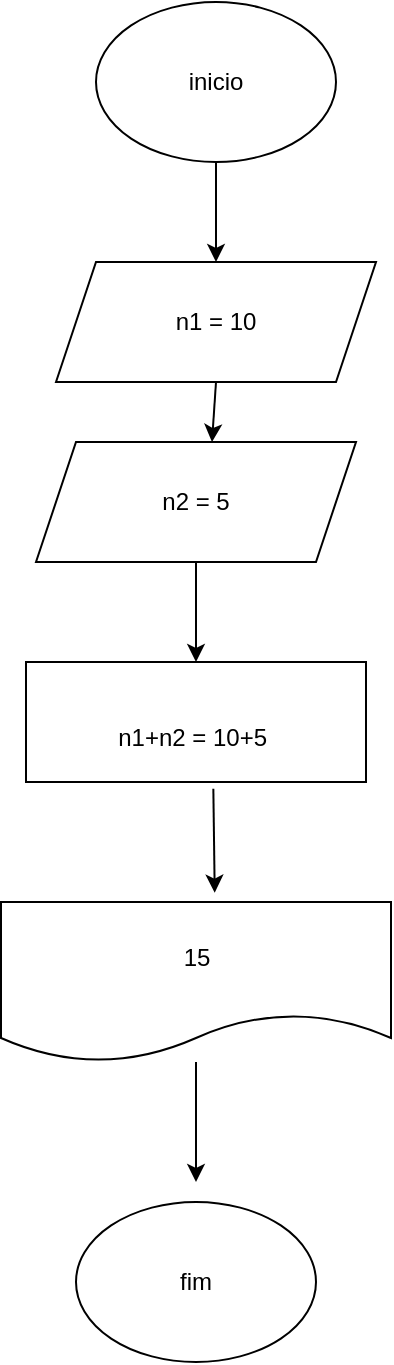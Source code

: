 <mxfile version="17.2.4" type="github">
  <diagram id="4pSrcQGrNbFscnBN9wkS" name="Page-1">
    <mxGraphModel dx="782" dy="468" grid="1" gridSize="10" guides="1" tooltips="1" connect="1" arrows="1" fold="1" page="1" pageScale="1" pageWidth="827" pageHeight="1169" math="0" shadow="0">
      <root>
        <mxCell id="0" />
        <mxCell id="1" parent="0" />
        <mxCell id="iV2o82dDPxmSXg62BO_7-1" value="inicio" style="ellipse;whiteSpace=wrap;html=1;" vertex="1" parent="1">
          <mxGeometry x="330" y="50" width="120" height="80" as="geometry" />
        </mxCell>
        <mxCell id="iV2o82dDPxmSXg62BO_7-2" value="n1 = 10" style="shape=parallelogram;perimeter=parallelogramPerimeter;whiteSpace=wrap;html=1;fixedSize=1;" vertex="1" parent="1">
          <mxGeometry x="310" y="180" width="160" height="60" as="geometry" />
        </mxCell>
        <mxCell id="iV2o82dDPxmSXg62BO_7-3" value="n2 = 5" style="shape=parallelogram;perimeter=parallelogramPerimeter;whiteSpace=wrap;html=1;fixedSize=1;" vertex="1" parent="1">
          <mxGeometry x="300" y="270" width="160" height="60" as="geometry" />
        </mxCell>
        <mxCell id="iV2o82dDPxmSXg62BO_7-4" value="&lt;br&gt;n1+n2 = 10+5&amp;nbsp;" style="rounded=0;whiteSpace=wrap;html=1;" vertex="1" parent="1">
          <mxGeometry x="295" y="380" width="170" height="60" as="geometry" />
        </mxCell>
        <mxCell id="iV2o82dDPxmSXg62BO_7-5" value="15" style="shape=document;whiteSpace=wrap;html=1;boundedLbl=1;" vertex="1" parent="1">
          <mxGeometry x="282.5" y="500" width="195" height="80" as="geometry" />
        </mxCell>
        <mxCell id="iV2o82dDPxmSXg62BO_7-6" value="fim" style="ellipse;whiteSpace=wrap;html=1;" vertex="1" parent="1">
          <mxGeometry x="320" y="650" width="120" height="80" as="geometry" />
        </mxCell>
        <mxCell id="iV2o82dDPxmSXg62BO_7-7" value="" style="endArrow=classic;html=1;rounded=0;" edge="1" parent="1" source="iV2o82dDPxmSXg62BO_7-5">
          <mxGeometry width="50" height="50" relative="1" as="geometry">
            <mxPoint x="380" y="680" as="sourcePoint" />
            <mxPoint x="380" y="640" as="targetPoint" />
          </mxGeometry>
        </mxCell>
        <mxCell id="iV2o82dDPxmSXg62BO_7-8" value="" style="endArrow=classic;html=1;rounded=0;exitX=0.551;exitY=1.056;exitDx=0;exitDy=0;exitPerimeter=0;entryX=0.548;entryY=-0.058;entryDx=0;entryDy=0;entryPerimeter=0;" edge="1" parent="1" source="iV2o82dDPxmSXg62BO_7-4" target="iV2o82dDPxmSXg62BO_7-5">
          <mxGeometry width="50" height="50" relative="1" as="geometry">
            <mxPoint x="100" y="590" as="sourcePoint" />
            <mxPoint x="150" y="540" as="targetPoint" />
          </mxGeometry>
        </mxCell>
        <mxCell id="iV2o82dDPxmSXg62BO_7-10" value="" style="endArrow=classic;html=1;rounded=0;exitX=0.5;exitY=1;exitDx=0;exitDy=0;entryX=0.5;entryY=0;entryDx=0;entryDy=0;" edge="1" parent="1" source="iV2o82dDPxmSXg62BO_7-3" target="iV2o82dDPxmSXg62BO_7-4">
          <mxGeometry width="50" height="50" relative="1" as="geometry">
            <mxPoint x="355" y="380" as="sourcePoint" />
            <mxPoint x="405" y="330" as="targetPoint" />
          </mxGeometry>
        </mxCell>
        <mxCell id="iV2o82dDPxmSXg62BO_7-11" value="" style="endArrow=classic;html=1;rounded=0;exitX=0.5;exitY=1;exitDx=0;exitDy=0;entryX=0.5;entryY=0;entryDx=0;entryDy=0;" edge="1" parent="1" source="iV2o82dDPxmSXg62BO_7-1" target="iV2o82dDPxmSXg62BO_7-2">
          <mxGeometry width="50" height="50" relative="1" as="geometry">
            <mxPoint x="510" y="280" as="sourcePoint" />
            <mxPoint x="560" y="230" as="targetPoint" />
          </mxGeometry>
        </mxCell>
        <mxCell id="iV2o82dDPxmSXg62BO_7-12" value="" style="endArrow=classic;html=1;rounded=0;exitX=0.5;exitY=1;exitDx=0;exitDy=0;entryX=0.55;entryY=0;entryDx=0;entryDy=0;entryPerimeter=0;" edge="1" parent="1" source="iV2o82dDPxmSXg62BO_7-2" target="iV2o82dDPxmSXg62BO_7-3">
          <mxGeometry width="50" height="50" relative="1" as="geometry">
            <mxPoint x="190" y="300" as="sourcePoint" />
            <mxPoint x="240" y="250" as="targetPoint" />
          </mxGeometry>
        </mxCell>
      </root>
    </mxGraphModel>
  </diagram>
</mxfile>
